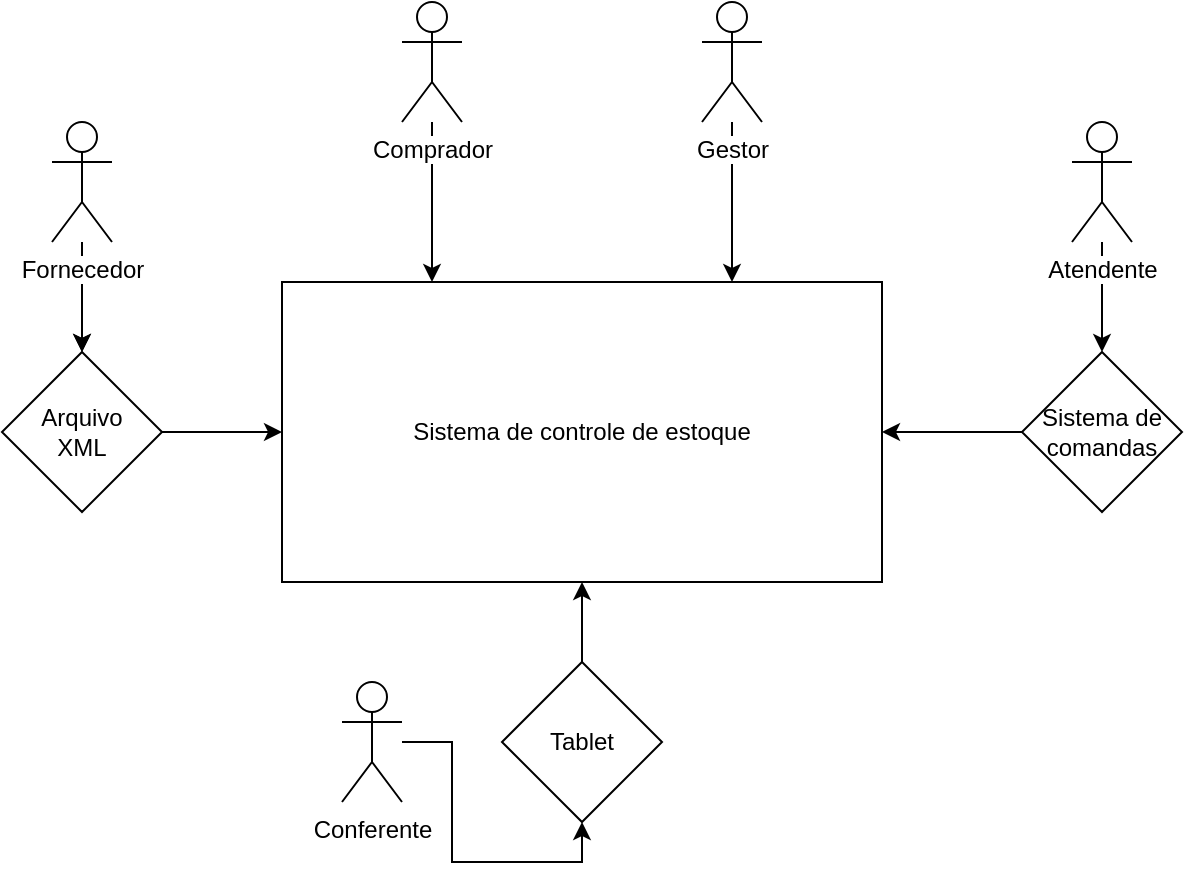 <mxfile version="12.1.0" type="device" pages="1"><diagram id="30B6uJ7yzTjveuCGZ40s" name="Page-1"><mxGraphModel dx="768" dy="686" grid="1" gridSize="10" guides="1" tooltips="1" connect="1" arrows="1" fold="1" page="1" pageScale="1" pageWidth="600" pageHeight="600" math="0" shadow="0"><root><mxCell id="0"/><mxCell id="1" parent="0"/><mxCell id="iM5Fv6D4YTLr45cgvqmy-31" style="edgeStyle=orthogonalEdgeStyle;rounded=0;orthogonalLoop=1;jettySize=auto;html=1;entryX=0.5;entryY=1;entryDx=0;entryDy=0;" edge="1" parent="1" source="iM5Fv6D4YTLr45cgvqmy-1" target="iM5Fv6D4YTLr45cgvqmy-29"><mxGeometry relative="1" as="geometry"/></mxCell><mxCell id="iM5Fv6D4YTLr45cgvqmy-1" value="Conferente" style="shape=umlActor;verticalLabelPosition=bottom;labelBackgroundColor=#ffffff;verticalAlign=top;html=1;outlineConnect=0;" vertex="1" parent="1"><mxGeometry x="175" y="425" width="30" height="60" as="geometry"/></mxCell><mxCell id="iM5Fv6D4YTLr45cgvqmy-24" style="edgeStyle=orthogonalEdgeStyle;rounded=0;orthogonalLoop=1;jettySize=auto;html=1;entryX=0.25;entryY=0;entryDx=0;entryDy=0;" edge="1" parent="1" source="iM5Fv6D4YTLr45cgvqmy-2" target="iM5Fv6D4YTLr45cgvqmy-7"><mxGeometry relative="1" as="geometry"/></mxCell><mxCell id="iM5Fv6D4YTLr45cgvqmy-2" value="Comprador" style="shape=umlActor;verticalLabelPosition=bottom;labelBackgroundColor=#ffffff;verticalAlign=top;html=1;outlineConnect=0;" vertex="1" parent="1"><mxGeometry x="205" y="85" width="30" height="60" as="geometry"/></mxCell><mxCell id="iM5Fv6D4YTLr45cgvqmy-17" style="edgeStyle=orthogonalEdgeStyle;rounded=0;orthogonalLoop=1;jettySize=auto;html=1;entryX=0.5;entryY=0;entryDx=0;entryDy=0;" edge="1" parent="1" source="iM5Fv6D4YTLr45cgvqmy-3" target="iM5Fv6D4YTLr45cgvqmy-9"><mxGeometry relative="1" as="geometry"/></mxCell><mxCell id="iM5Fv6D4YTLr45cgvqmy-21" value="" style="edgeStyle=orthogonalEdgeStyle;rounded=0;orthogonalLoop=1;jettySize=auto;html=1;" edge="1" parent="1" source="iM5Fv6D4YTLr45cgvqmy-3" target="iM5Fv6D4YTLr45cgvqmy-9"><mxGeometry relative="1" as="geometry"/></mxCell><mxCell id="iM5Fv6D4YTLr45cgvqmy-3" value="Fornecedor" style="shape=umlActor;verticalLabelPosition=bottom;labelBackgroundColor=#ffffff;verticalAlign=top;html=1;outlineConnect=0;" vertex="1" parent="1"><mxGeometry x="30" y="145" width="30" height="60" as="geometry"/></mxCell><mxCell id="iM5Fv6D4YTLr45cgvqmy-22" style="edgeStyle=orthogonalEdgeStyle;rounded=0;orthogonalLoop=1;jettySize=auto;html=1;entryX=0.75;entryY=0;entryDx=0;entryDy=0;" edge="1" parent="1" source="iM5Fv6D4YTLr45cgvqmy-4" target="iM5Fv6D4YTLr45cgvqmy-7"><mxGeometry relative="1" as="geometry"/></mxCell><mxCell id="iM5Fv6D4YTLr45cgvqmy-4" value="Gestor" style="shape=umlActor;verticalLabelPosition=bottom;labelBackgroundColor=#ffffff;verticalAlign=top;html=1;outlineConnect=0;" vertex="1" parent="1"><mxGeometry x="355" y="85" width="30" height="60" as="geometry"/></mxCell><mxCell id="iM5Fv6D4YTLr45cgvqmy-27" style="edgeStyle=orthogonalEdgeStyle;rounded=0;orthogonalLoop=1;jettySize=auto;html=1;entryX=0.5;entryY=0;entryDx=0;entryDy=0;" edge="1" parent="1" source="iM5Fv6D4YTLr45cgvqmy-5" target="iM5Fv6D4YTLr45cgvqmy-25"><mxGeometry relative="1" as="geometry"/></mxCell><mxCell id="iM5Fv6D4YTLr45cgvqmy-5" value="Atendente" style="shape=umlActor;verticalLabelPosition=bottom;labelBackgroundColor=#ffffff;verticalAlign=top;html=1;outlineConnect=0;" vertex="1" parent="1"><mxGeometry x="540" y="145" width="30" height="60" as="geometry"/></mxCell><mxCell id="iM5Fv6D4YTLr45cgvqmy-7" value="Sistema de controle de estoque" style="rounded=0;whiteSpace=wrap;html=1;" vertex="1" parent="1"><mxGeometry x="145" y="225" width="300" height="150" as="geometry"/></mxCell><mxCell id="iM5Fv6D4YTLr45cgvqmy-16" style="edgeStyle=orthogonalEdgeStyle;rounded=0;orthogonalLoop=1;jettySize=auto;html=1;exitX=1;exitY=0.5;exitDx=0;exitDy=0;entryX=0;entryY=0.5;entryDx=0;entryDy=0;" edge="1" parent="1" source="iM5Fv6D4YTLr45cgvqmy-9" target="iM5Fv6D4YTLr45cgvqmy-7"><mxGeometry relative="1" as="geometry"/></mxCell><mxCell id="iM5Fv6D4YTLr45cgvqmy-9" value="Arquivo&lt;br&gt;XML" style="rhombus;whiteSpace=wrap;html=1;" vertex="1" parent="1"><mxGeometry x="5" y="260" width="80" height="80" as="geometry"/></mxCell><mxCell id="iM5Fv6D4YTLr45cgvqmy-26" style="edgeStyle=orthogonalEdgeStyle;rounded=0;orthogonalLoop=1;jettySize=auto;html=1;exitX=0;exitY=0.5;exitDx=0;exitDy=0;entryX=1;entryY=0.5;entryDx=0;entryDy=0;" edge="1" parent="1" source="iM5Fv6D4YTLr45cgvqmy-25" target="iM5Fv6D4YTLr45cgvqmy-7"><mxGeometry relative="1" as="geometry"/></mxCell><mxCell id="iM5Fv6D4YTLr45cgvqmy-25" value="Sistema de comandas" style="rhombus;whiteSpace=wrap;html=1;" vertex="1" parent="1"><mxGeometry x="515" y="260" width="80" height="80" as="geometry"/></mxCell><mxCell id="iM5Fv6D4YTLr45cgvqmy-30" style="edgeStyle=orthogonalEdgeStyle;rounded=0;orthogonalLoop=1;jettySize=auto;html=1;exitX=0.5;exitY=0;exitDx=0;exitDy=0;entryX=0.5;entryY=1;entryDx=0;entryDy=0;" edge="1" parent="1" source="iM5Fv6D4YTLr45cgvqmy-29" target="iM5Fv6D4YTLr45cgvqmy-7"><mxGeometry relative="1" as="geometry"/></mxCell><mxCell id="iM5Fv6D4YTLr45cgvqmy-29" value="Tablet" style="rhombus;whiteSpace=wrap;html=1;" vertex="1" parent="1"><mxGeometry x="255" y="415" width="80" height="80" as="geometry"/></mxCell></root></mxGraphModel></diagram></mxfile>